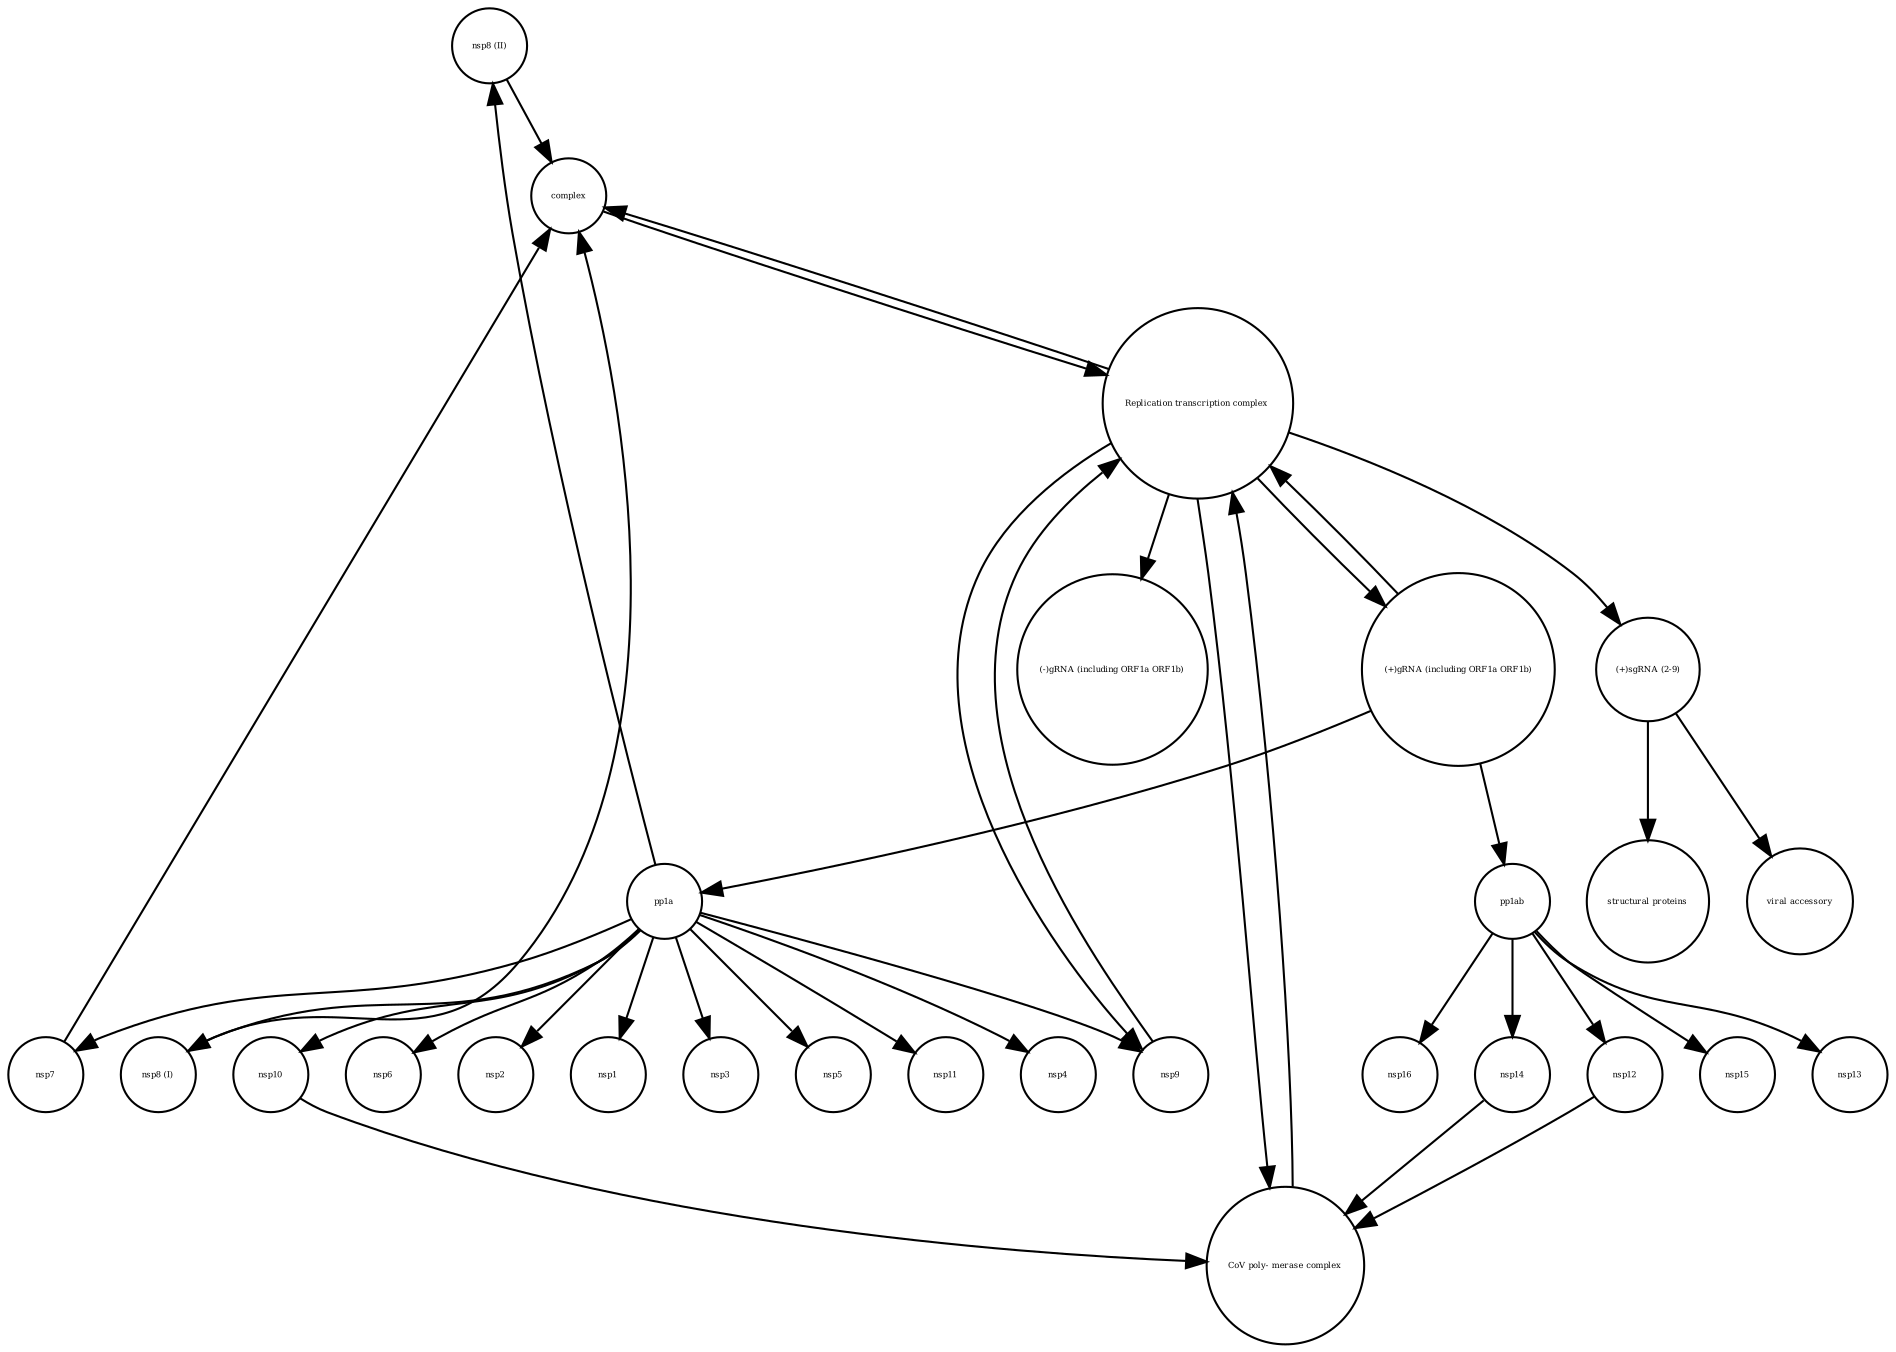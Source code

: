 strict digraph  {
"nsp8 (II)" [annotation="", bipartite=0, cls=macromolecule, fontsize=4, label="nsp8 (II)", shape=circle];
nsp6 [annotation="", bipartite=0, cls=macromolecule, fontsize=4, label=nsp6, shape=circle];
"Replication transcription complex " [annotation="", bipartite=0, cls=complex, fontsize=4, label="Replication transcription complex ", shape=circle];
nsp7 [annotation="", bipartite=0, cls=macromolecule, fontsize=4, label=nsp7, shape=circle];
nsp15 [annotation="", bipartite=0, cls=macromolecule, fontsize=4, label=nsp15, shape=circle];
"viral accessory" [annotation="", bipartite=0, cls=macromolecule, fontsize=4, label="viral accessory", shape=circle];
nsp2 [annotation="", bipartite=0, cls=macromolecule, fontsize=4, label=nsp2, shape=circle];
nsp10 [annotation="", bipartite=0, cls=macromolecule, fontsize=4, label=nsp10, shape=circle];
nsp12 [annotation="", bipartite=0, cls=macromolecule, fontsize=4, label=nsp12, shape=circle];
"structural proteins" [annotation="", bipartite=0, cls=macromolecule, fontsize=4, label="structural proteins", shape=circle];
"CoV poly- merase complex" [annotation="", bipartite=0, cls=complex, fontsize=4, label="CoV poly- merase complex", shape=circle];
pp1a [annotation="", bipartite=0, cls=macromolecule, fontsize=4, label=pp1a, shape=circle];
"(+)gRNA (including ORF1a ORF1b)" [annotation="", bipartite=0, cls="nucleic acid feature", fontsize=4, label="(+)gRNA (including ORF1a ORF1b)", shape=circle];
complex [annotation="", bipartite=0, cls=complex, fontsize=4, label=complex, shape=circle];
pp1ab [annotation="", bipartite=0, cls=macromolecule, fontsize=4, label=pp1ab, shape=circle];
nsp13 [annotation="", bipartite=0, cls=macromolecule, fontsize=4, label=nsp13, shape=circle];
nsp1 [annotation="", bipartite=0, cls=macromolecule, fontsize=4, label=nsp1, shape=circle];
"(+)sgRNA (2-9)" [annotation="", bipartite=0, cls="nucleic acid feature", fontsize=4, label="(+)sgRNA (2-9)", shape=circle];
nsp3 [annotation="", bipartite=0, cls=macromolecule, fontsize=4, label=nsp3, shape=circle];
nsp5 [annotation="", bipartite=0, cls=macromolecule, fontsize=4, label=nsp5, shape=circle];
nsp11 [annotation="", bipartite=0, cls=macromolecule, fontsize=4, label=nsp11, shape=circle];
nsp16 [annotation="", bipartite=0, cls=macromolecule, fontsize=4, label=nsp16, shape=circle];
"(-)gRNA (including ORF1a ORF1b)" [annotation="", bipartite=0, cls="nucleic acid feature", fontsize=4, label="(-)gRNA (including ORF1a ORF1b)", shape=circle];
nsp4 [annotation="", bipartite=0, cls=macromolecule, fontsize=4, label=nsp4, shape=circle];
nsp14 [annotation="", bipartite=0, cls=macromolecule, fontsize=4, label=nsp14, shape=circle];
"nsp8 (I)" [annotation="", bipartite=0, cls=macromolecule, fontsize=4, label="nsp8 (I)", shape=circle];
nsp9 [annotation="", bipartite=0, cls=macromolecule, fontsize=4, label=nsp9, shape=circle];
"nsp8 (II)" -> complex  [annotation="", interaction_type=production];
"Replication transcription complex " -> "(+)sgRNA (2-9)"  [annotation="", interaction_type="necessary stimulation"];
"Replication transcription complex " -> "(-)gRNA (including ORF1a ORF1b)"  [annotation="", interaction_type=production];
"Replication transcription complex " -> "CoV poly- merase complex"  [annotation="", interaction_type=production];
"Replication transcription complex " -> "(+)gRNA (including ORF1a ORF1b)"  [annotation="", interaction_type=production];
"Replication transcription complex " -> nsp9  [annotation="", interaction_type=production];
"Replication transcription complex " -> complex  [annotation="", interaction_type=production];
nsp7 -> complex  [annotation="", interaction_type=production];
nsp10 -> "CoV poly- merase complex"  [annotation="", interaction_type=production];
nsp12 -> "CoV poly- merase complex"  [annotation="", interaction_type=production];
"CoV poly- merase complex" -> "Replication transcription complex "  [annotation="", interaction_type=production];
pp1a -> nsp10  [annotation="", interaction_type=production];
pp1a -> "nsp8 (II)"  [annotation="", interaction_type=production];
pp1a -> nsp1  [annotation="", interaction_type=production];
pp1a -> nsp6  [annotation="", interaction_type=production];
pp1a -> nsp7  [annotation="", interaction_type=production];
pp1a -> nsp3  [annotation="", interaction_type=production];
pp1a -> nsp4  [annotation="", interaction_type=production];
pp1a -> nsp5  [annotation="", interaction_type=production];
pp1a -> nsp11  [annotation="", interaction_type=production];
pp1a -> nsp2  [annotation="", interaction_type=production];
pp1a -> "nsp8 (I)"  [annotation="", interaction_type=production];
pp1a -> nsp9  [annotation="", interaction_type=production];
"(+)gRNA (including ORF1a ORF1b)" -> pp1a  [annotation="", interaction_type="necessary stimulation"];
"(+)gRNA (including ORF1a ORF1b)" -> "Replication transcription complex "  [annotation="", interaction_type=production];
"(+)gRNA (including ORF1a ORF1b)" -> pp1ab  [annotation="", interaction_type="necessary stimulation"];
complex -> "Replication transcription complex "  [annotation="", interaction_type=production];
pp1ab -> nsp13  [annotation="", interaction_type=production];
pp1ab -> nsp16  [annotation="", interaction_type=production];
pp1ab -> nsp12  [annotation="", interaction_type=production];
pp1ab -> nsp14  [annotation="", interaction_type=production];
pp1ab -> nsp15  [annotation="", interaction_type=production];
"(+)sgRNA (2-9)" -> "viral accessory"  [annotation="", interaction_type="necessary stimulation"];
"(+)sgRNA (2-9)" -> "structural proteins"  [annotation="", interaction_type="necessary stimulation"];
nsp14 -> "CoV poly- merase complex"  [annotation="", interaction_type=production];
"nsp8 (I)" -> complex  [annotation="", interaction_type=production];
nsp9 -> "Replication transcription complex "  [annotation="", interaction_type=production];
}
